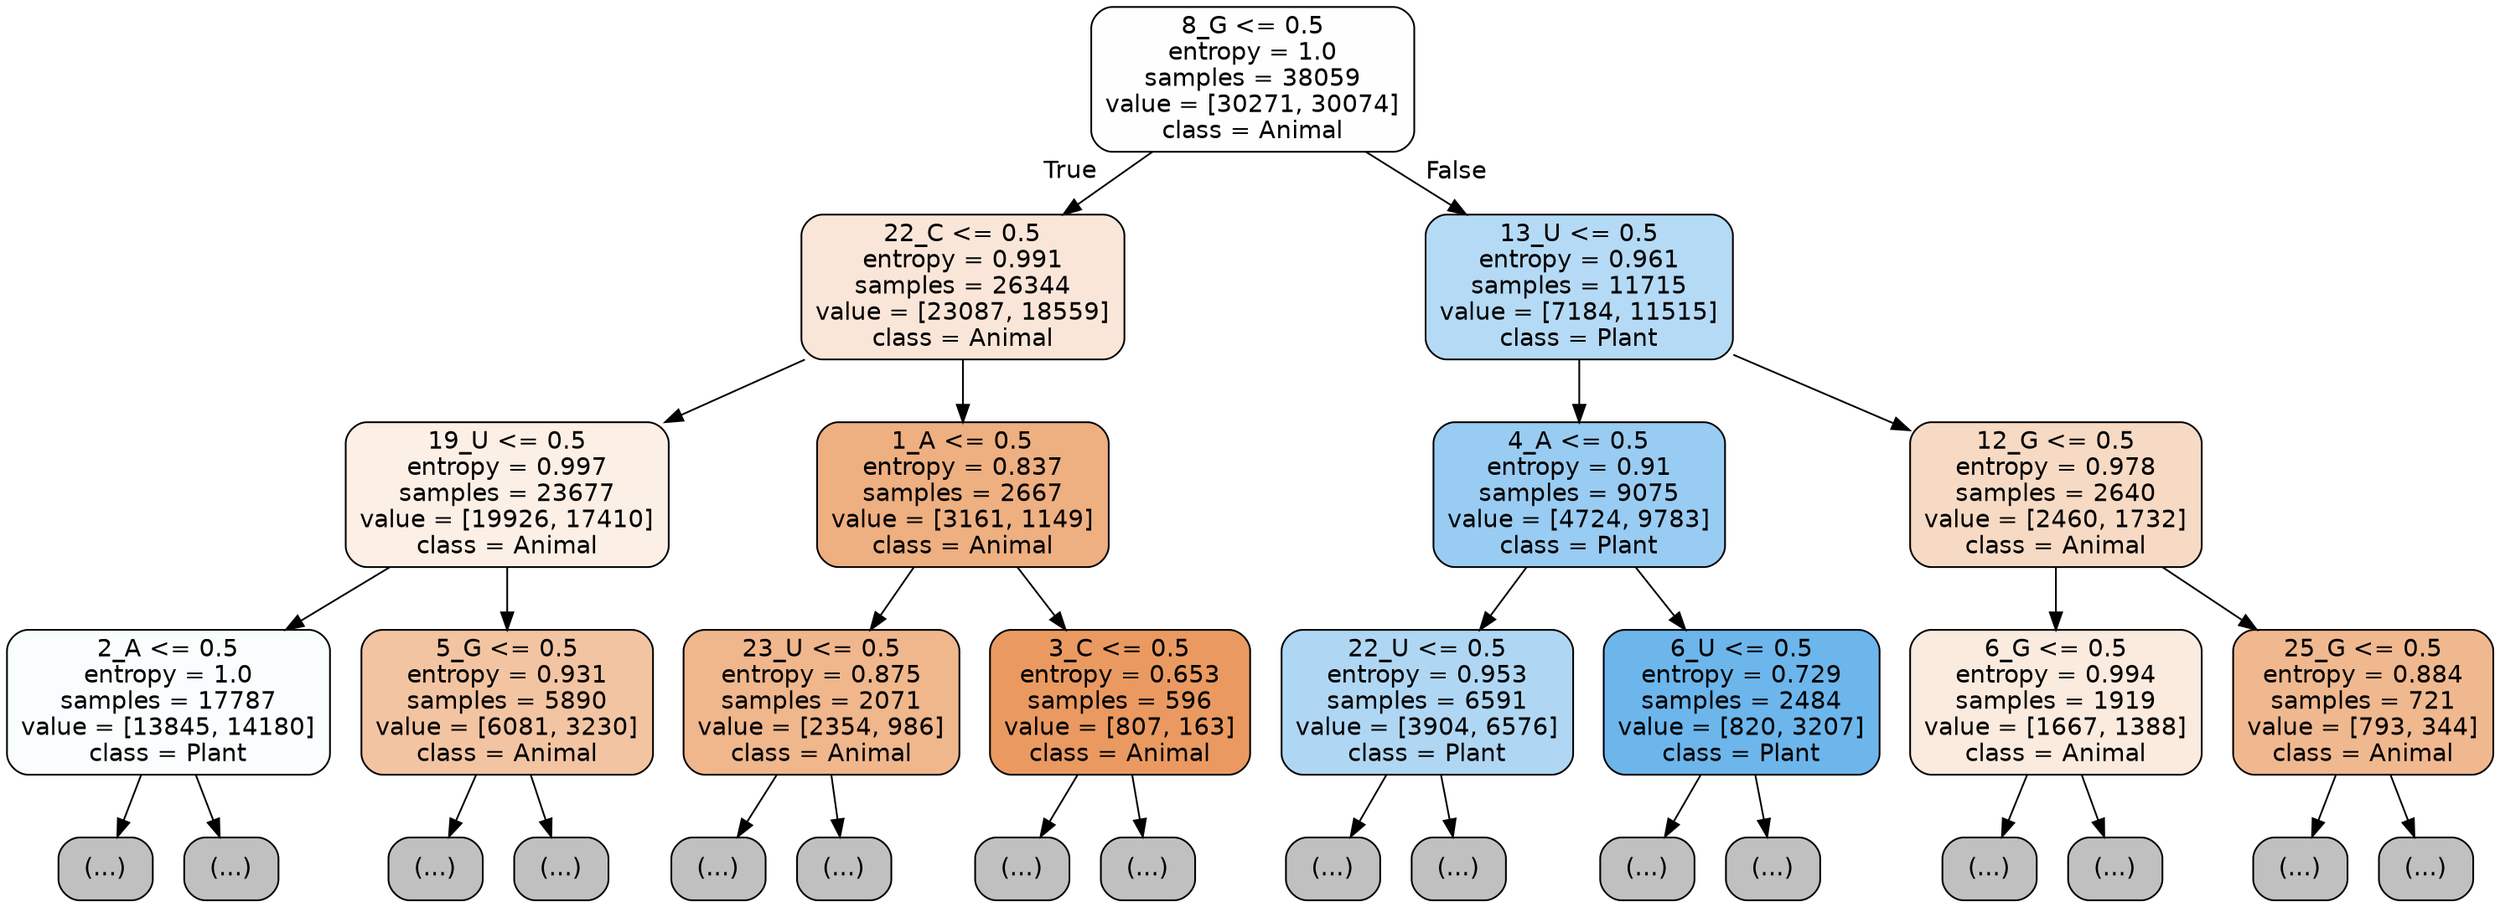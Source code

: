 digraph Tree {
node [shape=box, style="filled, rounded", color="black", fontname="helvetica"] ;
edge [fontname="helvetica"] ;
0 [label="8_G <= 0.5\nentropy = 1.0\nsamples = 38059\nvalue = [30271, 30074]\nclass = Animal", fillcolor="#fffefe"] ;
1 [label="22_C <= 0.5\nentropy = 0.991\nsamples = 26344\nvalue = [23087, 18559]\nclass = Animal", fillcolor="#fae6d8"] ;
0 -> 1 [labeldistance=2.5, labelangle=45, headlabel="True"] ;
2 [label="19_U <= 0.5\nentropy = 0.997\nsamples = 23677\nvalue = [19926, 17410]\nclass = Animal", fillcolor="#fcefe6"] ;
1 -> 2 ;
3 [label="2_A <= 0.5\nentropy = 1.0\nsamples = 17787\nvalue = [13845, 14180]\nclass = Plant", fillcolor="#fafdfe"] ;
2 -> 3 ;
4 [label="(...)", fillcolor="#C0C0C0"] ;
3 -> 4 ;
6127 [label="(...)", fillcolor="#C0C0C0"] ;
3 -> 6127 ;
8178 [label="5_G <= 0.5\nentropy = 0.931\nsamples = 5890\nvalue = [6081, 3230]\nclass = Animal", fillcolor="#f3c4a2"] ;
2 -> 8178 ;
8179 [label="(...)", fillcolor="#C0C0C0"] ;
8178 -> 8179 ;
10286 [label="(...)", fillcolor="#C0C0C0"] ;
8178 -> 10286 ;
11023 [label="1_A <= 0.5\nentropy = 0.837\nsamples = 2667\nvalue = [3161, 1149]\nclass = Animal", fillcolor="#eeaf81"] ;
1 -> 11023 ;
11024 [label="23_U <= 0.5\nentropy = 0.875\nsamples = 2071\nvalue = [2354, 986]\nclass = Animal", fillcolor="#f0b68c"] ;
11023 -> 11024 ;
11025 [label="(...)", fillcolor="#C0C0C0"] ;
11024 -> 11025 ;
11954 [label="(...)", fillcolor="#C0C0C0"] ;
11024 -> 11954 ;
12059 [label="3_C <= 0.5\nentropy = 0.653\nsamples = 596\nvalue = [807, 163]\nclass = Animal", fillcolor="#ea9a61"] ;
11023 -> 12059 ;
12060 [label="(...)", fillcolor="#C0C0C0"] ;
12059 -> 12060 ;
12251 [label="(...)", fillcolor="#C0C0C0"] ;
12059 -> 12251 ;
12308 [label="13_U <= 0.5\nentropy = 0.961\nsamples = 11715\nvalue = [7184, 11515]\nclass = Plant", fillcolor="#b5daf5"] ;
0 -> 12308 [labeldistance=2.5, labelangle=-45, headlabel="False"] ;
12309 [label="4_A <= 0.5\nentropy = 0.91\nsamples = 9075\nvalue = [4724, 9783]\nclass = Plant", fillcolor="#99ccf2"] ;
12308 -> 12309 ;
12310 [label="22_U <= 0.5\nentropy = 0.953\nsamples = 6591\nvalue = [3904, 6576]\nclass = Plant", fillcolor="#afd7f4"] ;
12309 -> 12310 ;
12311 [label="(...)", fillcolor="#C0C0C0"] ;
12310 -> 12311 ;
14534 [label="(...)", fillcolor="#C0C0C0"] ;
12310 -> 14534 ;
14801 [label="6_U <= 0.5\nentropy = 0.729\nsamples = 2484\nvalue = [820, 3207]\nclass = Plant", fillcolor="#6cb6ec"] ;
12309 -> 14801 ;
14802 [label="(...)", fillcolor="#C0C0C0"] ;
14801 -> 14802 ;
15353 [label="(...)", fillcolor="#C0C0C0"] ;
14801 -> 15353 ;
15550 [label="12_G <= 0.5\nentropy = 0.978\nsamples = 2640\nvalue = [2460, 1732]\nclass = Animal", fillcolor="#f7dac4"] ;
12308 -> 15550 ;
15551 [label="6_G <= 0.5\nentropy = 0.994\nsamples = 1919\nvalue = [1667, 1388]\nclass = Animal", fillcolor="#fbeade"] ;
15550 -> 15551 ;
15552 [label="(...)", fillcolor="#C0C0C0"] ;
15551 -> 15552 ;
16241 [label="(...)", fillcolor="#C0C0C0"] ;
15551 -> 16241 ;
16458 [label="25_G <= 0.5\nentropy = 0.884\nsamples = 721\nvalue = [793, 344]\nclass = Animal", fillcolor="#f0b88f"] ;
15550 -> 16458 ;
16459 [label="(...)", fillcolor="#C0C0C0"] ;
16458 -> 16459 ;
16806 [label="(...)", fillcolor="#C0C0C0"] ;
16458 -> 16806 ;
}